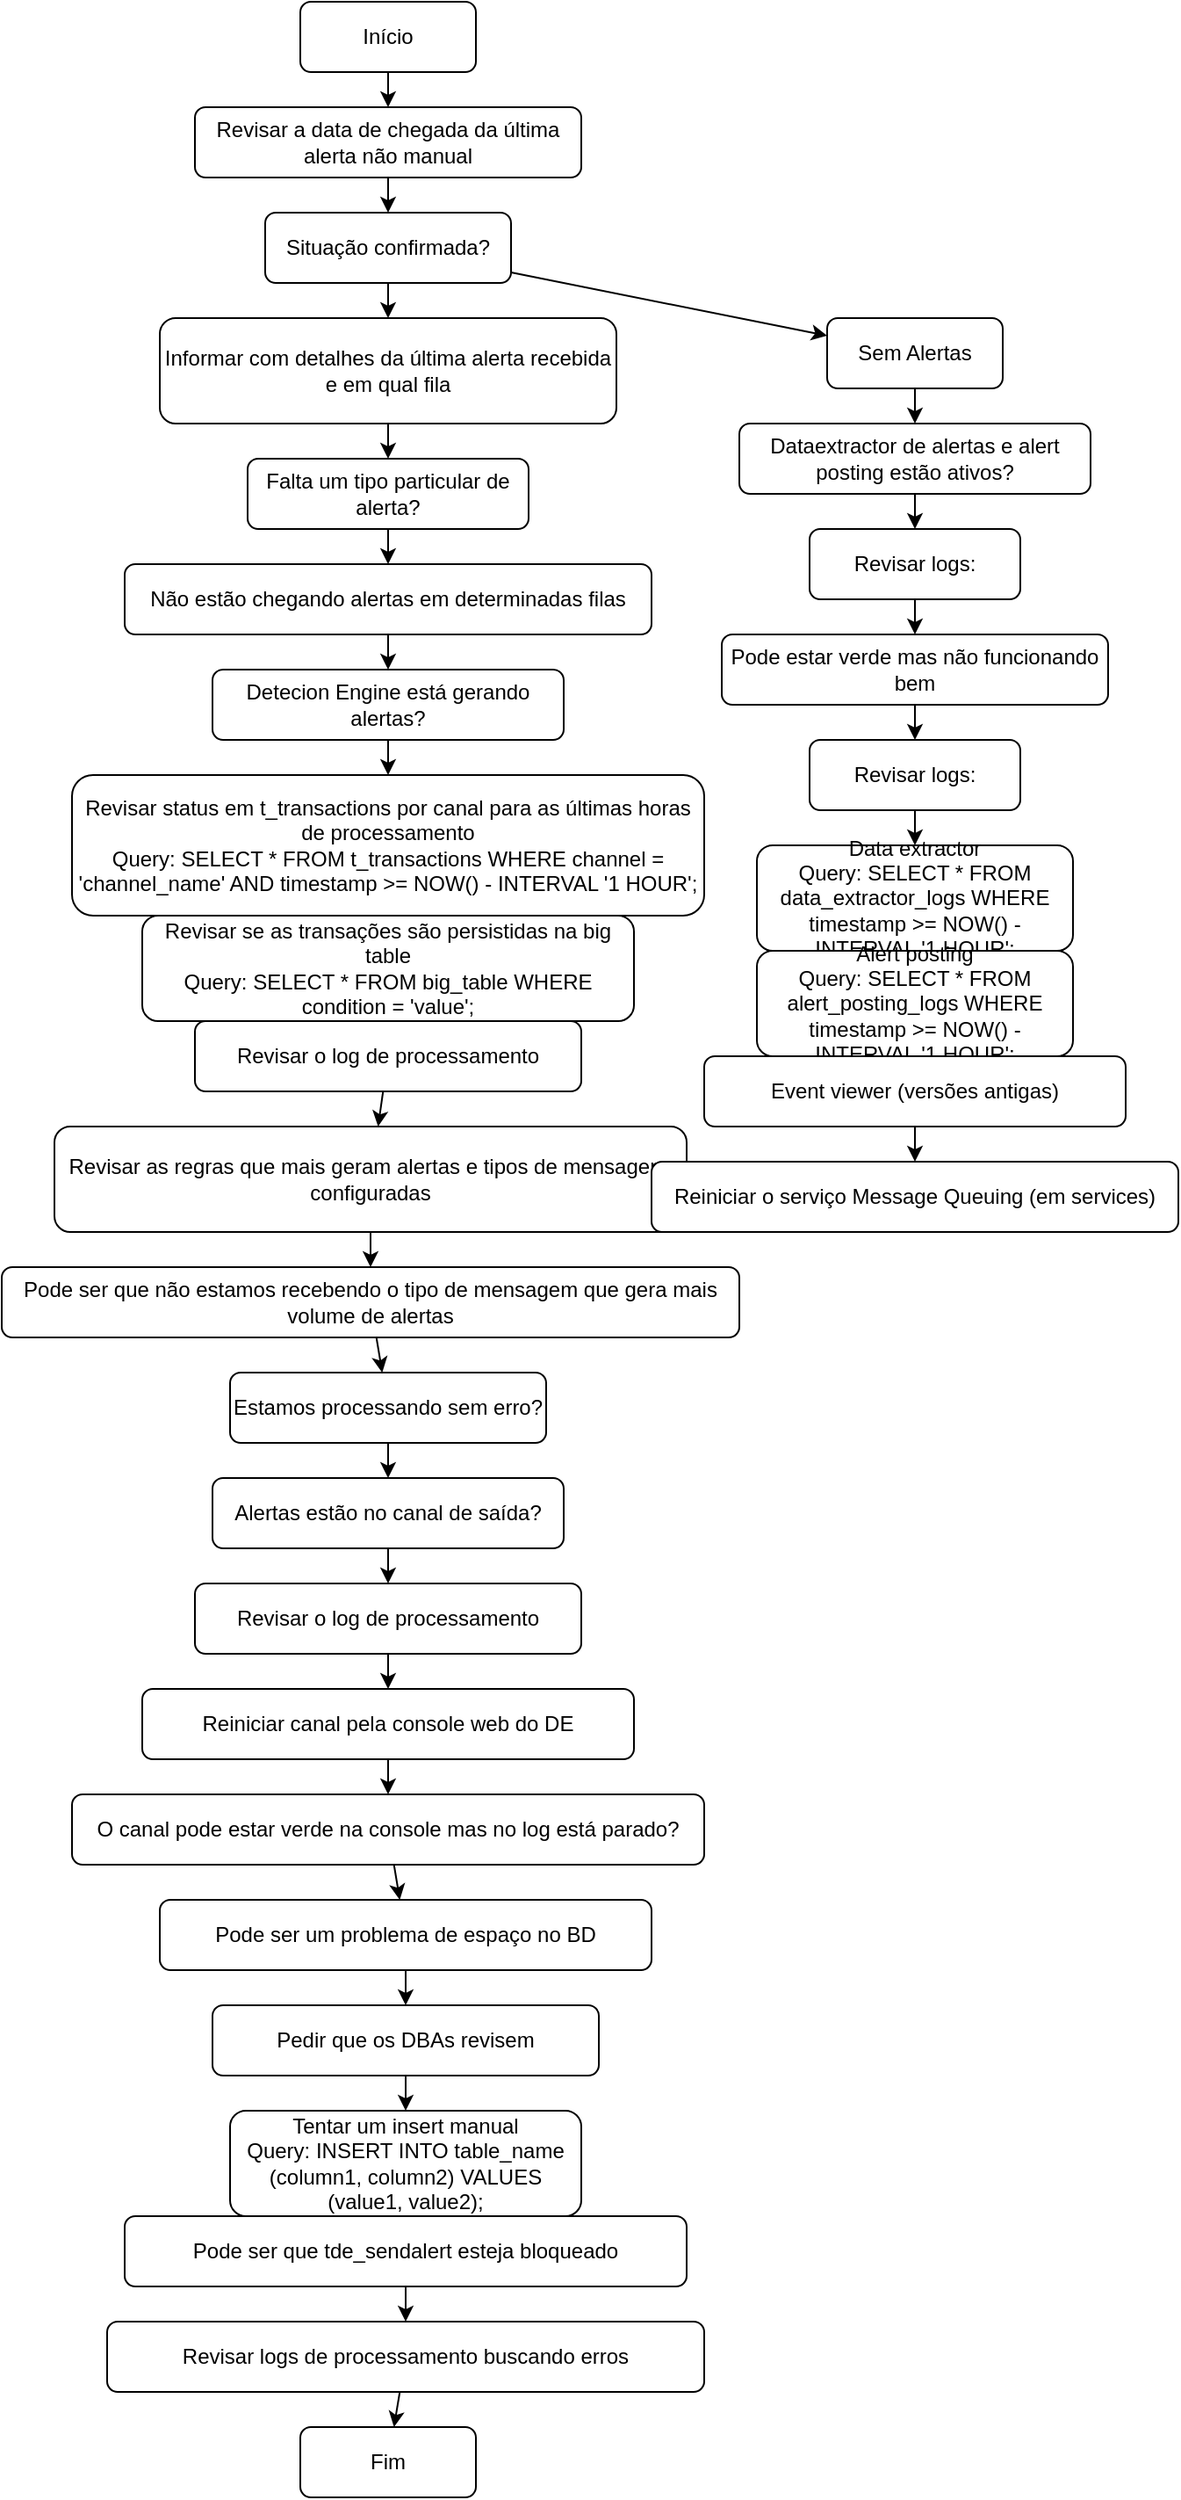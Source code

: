 <mxfile>
  <diagram name="Fluxo de Trabalho Sem Alertas">
    <mxGraphModel dx="1663" dy="820" grid="1" gridSize="10" guides="1" tooltips="1" connect="1" arrows="1" fold="1" page="1" pageScale="1" pageWidth="827" pageHeight="1169" math="0" shadow="0">
      <root>
        <mxCell id="0" />
        <mxCell id="1" parent="0" />
        <mxCell id="2" value="Início" style="rounded=1;whiteSpace=wrap;html=1;" vertex="1" parent="1">
          <mxGeometry x="220" y="20" width="100" height="40" as="geometry" />
        </mxCell>
        <mxCell id="3" value="Revisar a data de chegada da última alerta não manual" style="rounded=1;whiteSpace=wrap;html=1;" vertex="1" parent="1">
          <mxGeometry x="160" y="80" width="220" height="40" as="geometry" />
        </mxCell>
        <mxCell id="4" value="Situação confirmada?" style="rounded=1;whiteSpace=wrap;html=1;" vertex="1" parent="1">
          <mxGeometry x="200" y="140" width="140" height="40" as="geometry" />
        </mxCell>
        <mxCell id="5" value="Informar com detalhes da última alerta recebida e em qual fila" style="rounded=1;whiteSpace=wrap;html=1;" vertex="1" parent="1">
          <mxGeometry x="140" y="200" width="260" height="60" as="geometry" />
        </mxCell>
        <mxCell id="6" value="Falta um tipo particular de alerta?" style="rounded=1;whiteSpace=wrap;html=1;" vertex="1" parent="1">
          <mxGeometry x="190" y="280" width="160" height="40" as="geometry" />
        </mxCell>
        <mxCell id="7" value="Não estão chegando alertas em determinadas filas" style="rounded=1;whiteSpace=wrap;html=1;" vertex="1" parent="1">
          <mxGeometry x="120" y="340" width="300" height="40" as="geometry" />
        </mxCell>
        <mxCell id="8" value="Detecion Engine está gerando alertas?" style="rounded=1;whiteSpace=wrap;html=1;" vertex="1" parent="1">
          <mxGeometry x="170" y="400" width="200" height="40" as="geometry" />
        </mxCell>
        <mxCell id="9" value="Revisar status em t_transactions por canal para as últimas horas de processamento&#10;Query: SELECT * FROM t_transactions WHERE channel = 'channel_name' AND timestamp >= NOW() - INTERVAL '1 HOUR';" style="rounded=1;whiteSpace=wrap;html=1;" vertex="1" parent="1">
          <mxGeometry x="90" y="460" width="360" height="80" as="geometry" />
        </mxCell>
        <mxCell id="10" value="Revisar se as transações são persistidas na big table&#10;Query: SELECT * FROM big_table WHERE condition = 'value';" style="rounded=1;whiteSpace=wrap;html=1;" vertex="1" parent="1">
          <mxGeometry x="130" y="540" width="280" height="60" as="geometry" />
        </mxCell>
        <mxCell id="11" value="Revisar o log de processamento" style="rounded=1;whiteSpace=wrap;html=1;" vertex="1" parent="1">
          <mxGeometry x="160" y="600" width="220" height="40" as="geometry" />
        </mxCell>
        <mxCell id="12" value="Revisar as regras que mais geram alertas e tipos de mensagens configuradas" style="rounded=1;whiteSpace=wrap;html=1;" vertex="1" parent="1">
          <mxGeometry x="80" y="660" width="360" height="60" as="geometry" />
        </mxCell>
        <mxCell id="13" value="Pode ser que não estamos recebendo o tipo de mensagem que gera mais volume de alertas" style="rounded=1;whiteSpace=wrap;html=1;" vertex="1" parent="1">
          <mxGeometry x="50" y="740" width="420" height="40" as="geometry" />
        </mxCell>
        <mxCell id="14" value="Estamos processando sem erro?" style="rounded=1;whiteSpace=wrap;html=1;" vertex="1" parent="1">
          <mxGeometry x="180" y="800" width="180" height="40" as="geometry" />
        </mxCell>
        <mxCell id="15" value="Alertas estão no canal de saída?" style="rounded=1;whiteSpace=wrap;html=1;" vertex="1" parent="1">
          <mxGeometry x="170" y="860" width="200" height="40" as="geometry" />
        </mxCell>
        <mxCell id="16" value="Revisar o log de processamento" style="rounded=1;whiteSpace=wrap;html=1;" vertex="1" parent="1">
          <mxGeometry x="160" y="920" width="220" height="40" as="geometry" />
        </mxCell>
        <mxCell id="17" value="Reiniciar canal pela console web do DE" style="rounded=1;whiteSpace=wrap;html=1;" vertex="1" parent="1">
          <mxGeometry x="130" y="980" width="280" height="40" as="geometry" />
        </mxCell>
        <mxCell id="18" value="O canal pode estar verde na console mas no log está parado?" style="rounded=1;whiteSpace=wrap;html=1;" vertex="1" parent="1">
          <mxGeometry x="90" y="1040" width="360" height="40" as="geometry" />
        </mxCell>
        <mxCell id="19" value="Pode ser um problema de espaço no BD" style="rounded=1;whiteSpace=wrap;html=1;" vertex="1" parent="1">
          <mxGeometry x="140" y="1100" width="280" height="40" as="geometry" />
        </mxCell>
        <mxCell id="20" value="Pedir que os DBAs revisem" style="rounded=1;whiteSpace=wrap;html=1;" vertex="1" parent="1">
          <mxGeometry x="170" y="1160" width="220" height="40" as="geometry" />
        </mxCell>
        <mxCell id="21" value="Tentar um insert manual&#10;Query: INSERT INTO table_name (column1, column2) VALUES (value1, value2);" style="rounded=1;whiteSpace=wrap;html=1;" vertex="1" parent="1">
          <mxGeometry x="180" y="1220" width="200" height="60" as="geometry" />
        </mxCell>
        <mxCell id="22" value="Pode ser que tde_sendalert esteja bloqueado" style="rounded=1;whiteSpace=wrap;html=1;" vertex="1" parent="1">
          <mxGeometry x="120" y="1280" width="320" height="40" as="geometry" />
        </mxCell>
        <mxCell id="23" value="Revisar logs de processamento buscando erros" style="rounded=1;whiteSpace=wrap;html=1;" vertex="1" parent="1">
          <mxGeometry x="110" y="1340" width="340" height="40" as="geometry" />
        </mxCell>
        <mxCell id="24" value="Fim" style="rounded=1;whiteSpace=wrap;html=1;" vertex="1" parent="1">
          <mxGeometry x="220" y="1400" width="100" height="40" as="geometry" />
        </mxCell>
        <mxCell id="25" value="Sem Alertas" style="rounded=1;whiteSpace=wrap;html=1;" vertex="1" parent="1">
          <mxGeometry x="520" y="200" width="100" height="40" as="geometry" />
        </mxCell>
        <mxCell id="26" value="Dataextractor de alertas e alert posting estão ativos?" style="rounded=1;whiteSpace=wrap;html=1;" vertex="1" parent="1">
          <mxGeometry x="470" y="260" width="200" height="40" as="geometry" />
        </mxCell>
        <mxCell id="27" value="Revisar logs:" style="rounded=1;whiteSpace=wrap;html=1;" vertex="1" parent="1">
          <mxGeometry x="510" y="320" width="120" height="40" as="geometry" />
        </mxCell>
        <mxCell id="28" value="Pode estar verde mas não funcionando bem" style="rounded=1;whiteSpace=wrap;html=1;" vertex="1" parent="1">
          <mxGeometry x="460" y="380" width="220" height="40" as="geometry" />
        </mxCell>
        <mxCell id="29" value="Revisar logs:" style="rounded=1;whiteSpace=wrap;html=1;" vertex="1" parent="1">
          <mxGeometry x="510" y="440" width="120" height="40" as="geometry" />
        </mxCell>
        <mxCell id="30" value="Data extractor&#10;Query: SELECT * FROM data_extractor_logs WHERE timestamp >= NOW() - INTERVAL '1 HOUR';" style="rounded=1;whiteSpace=wrap;html=1;" vertex="1" parent="1">
          <mxGeometry x="480" y="500" width="180" height="60" as="geometry" />
        </mxCell>
        <mxCell id="31" value="Alert posting&#10;Query: SELECT * FROM alert_posting_logs WHERE timestamp >= NOW() - INTERVAL '1 HOUR';" style="rounded=1;whiteSpace=wrap;html=1;" vertex="1" parent="1">
          <mxGeometry x="480" y="560" width="180" height="60" as="geometry" />
        </mxCell>
        <mxCell id="32" value="Event viewer (versões antigas)" style="rounded=1;whiteSpace=wrap;html=1;" vertex="1" parent="1">
          <mxGeometry x="450" y="620" width="240" height="40" as="geometry" />
        </mxCell>
        <mxCell id="33" value="Reiniciar o serviço Message Queuing (em services)" style="rounded=1;whiteSpace=wrap;html=1;" vertex="1" parent="1">
          <mxGeometry x="420" y="680" width="300" height="40" as="geometry" />
        </mxCell>
        <mxCell id="34" edge="1" parent="1" source="2" target="3">
          <mxGeometry relative="1" as="geometry" />
        </mxCell>
        <mxCell id="35" edge="1" parent="1" source="3" target="4">
          <mxGeometry relative="1" as="geometry" />
        </mxCell>
        <mxCell id="36" edge="1" parent="1" source="4" target="5">
          <mxGeometry relative="1" as="geometry" />
        </mxCell>
        <mxCell id="37" edge="1" parent="1" source="4" target="25">
          <mxGeometry relative="1" as="geometry" />
        </mxCell>
        <mxCell id="38" edge="1" parent="1" source="5" target="6">
          <mxGeometry relative="1" as="geometry" />
        </mxCell>
        <mxCell id="39" edge="1" parent="1" source="6" target="7">
          <mxGeometry relative="1" as="geometry" />
        </mxCell>
        <mxCell id="40" edge="1" parent="1" source="7" target="8">
          <mxGeometry relative="1" as="geometry" />
        </mxCell>
        <mxCell id="41" edge="1" parent="1" source="8" target="9">
          <mxGeometry relative="1" as="geometry" />
        </mxCell>
        <mxCell id="42" edge="1" parent="1" source="9" target="10">
          <mxGeometry relative="1" as="geometry" />
        </mxCell>
        <mxCell id="43" edge="1" parent="1" source="10" target="11">
          <mxGeometry relative="1" as="geometry" />
        </mxCell>
        <mxCell id="44" edge="1" parent="1" source="11" target="12">
          <mxGeometry relative="1" as="geometry" />
        </mxCell>
        <mxCell id="45" edge="1" parent="1" source="12" target="13">
          <mxGeometry relative="1" as="geometry" />
        </mxCell>
        <mxCell id="46" edge="1" parent="1" source="13" target="14">
          <mxGeometry relative="1" as="geometry" />
        </mxCell>
        <mxCell id="47" edge="1" parent="1" source="14" target="15">
          <mxGeometry relative="1" as="geometry" />
        </mxCell>
        <mxCell id="48" edge="1" parent="1" source="15" target="16">
          <mxGeometry relative="1" as="geometry" />
        </mxCell>
        <mxCell id="49" edge="1" parent="1" source="16" target="17">
          <mxGeometry relative="1" as="geometry" />
        </mxCell>
        <mxCell id="50" edge="1" parent="1" source="17" target="18">
          <mxGeometry relative="1" as="geometry" />
        </mxCell>
        <mxCell id="51" edge="1" parent="1" source="18" target="19">
          <mxGeometry relative="1" as="geometry" />
        </mxCell>
        <mxCell id="52" edge="1" parent="1" source="19" target="20">
          <mxGeometry relative="1" as="geometry" />
        </mxCell>
        <mxCell id="53" edge="1" parent="1" source="20" target="21">
          <mxGeometry relative="1" as="geometry" />
        </mxCell>
        <mxCell id="54" edge="1" parent="1" source="21" target="22">
          <mxGeometry relative="1" as="geometry" />
        </mxCell>
        <mxCell id="55" edge="1" parent="1" source="22" target="23">
          <mxGeometry relative="1" as="geometry" />
        </mxCell>
        <mxCell id="56" edge="1" parent="1" source="23" target="24">
          <mxGeometry relative="1" as="geometry" />
        </mxCell>
        <mxCell id="57" edge="1" parent="1" source="25" target="26">
          <mxGeometry relative="1" as="geometry" />
        </mxCell>
        <mxCell id="58" edge="1" parent="1" source="26" target="27">
          <mxGeometry relative="1" as="geometry" />
        </mxCell>
        <mxCell id="59" edge="1" parent="1" source="27" target="28">
          <mxGeometry relative="1" as="geometry" />
        </mxCell>
        <mxCell id="60" edge="1" parent="1" source="28" target="29">
          <mxGeometry relative="1" as="geometry" />
        </mxCell>
        <mxCell id="61" edge="1" parent="1" source="29" target="30">
          <mxGeometry relative="1" as="geometry" />
        </mxCell>
        <mxCell id="62" edge="1" parent="1" source="30" target="31">
          <mxGeometry relative="1" as="geometry" />
        </mxCell>
        <mxCell id="63" edge="1" parent="1" source="31" target="32">
          <mxGeometry relative="1" as="geometry" />
        </mxCell>
        <mxCell id="64" edge="1" parent="1" source="32" target="33">
          <mxGeometry relative="1" as="geometry" />
        </mxCell>
      </root>
    </mxGraphModel>
  </diagram>
</mxfile>
